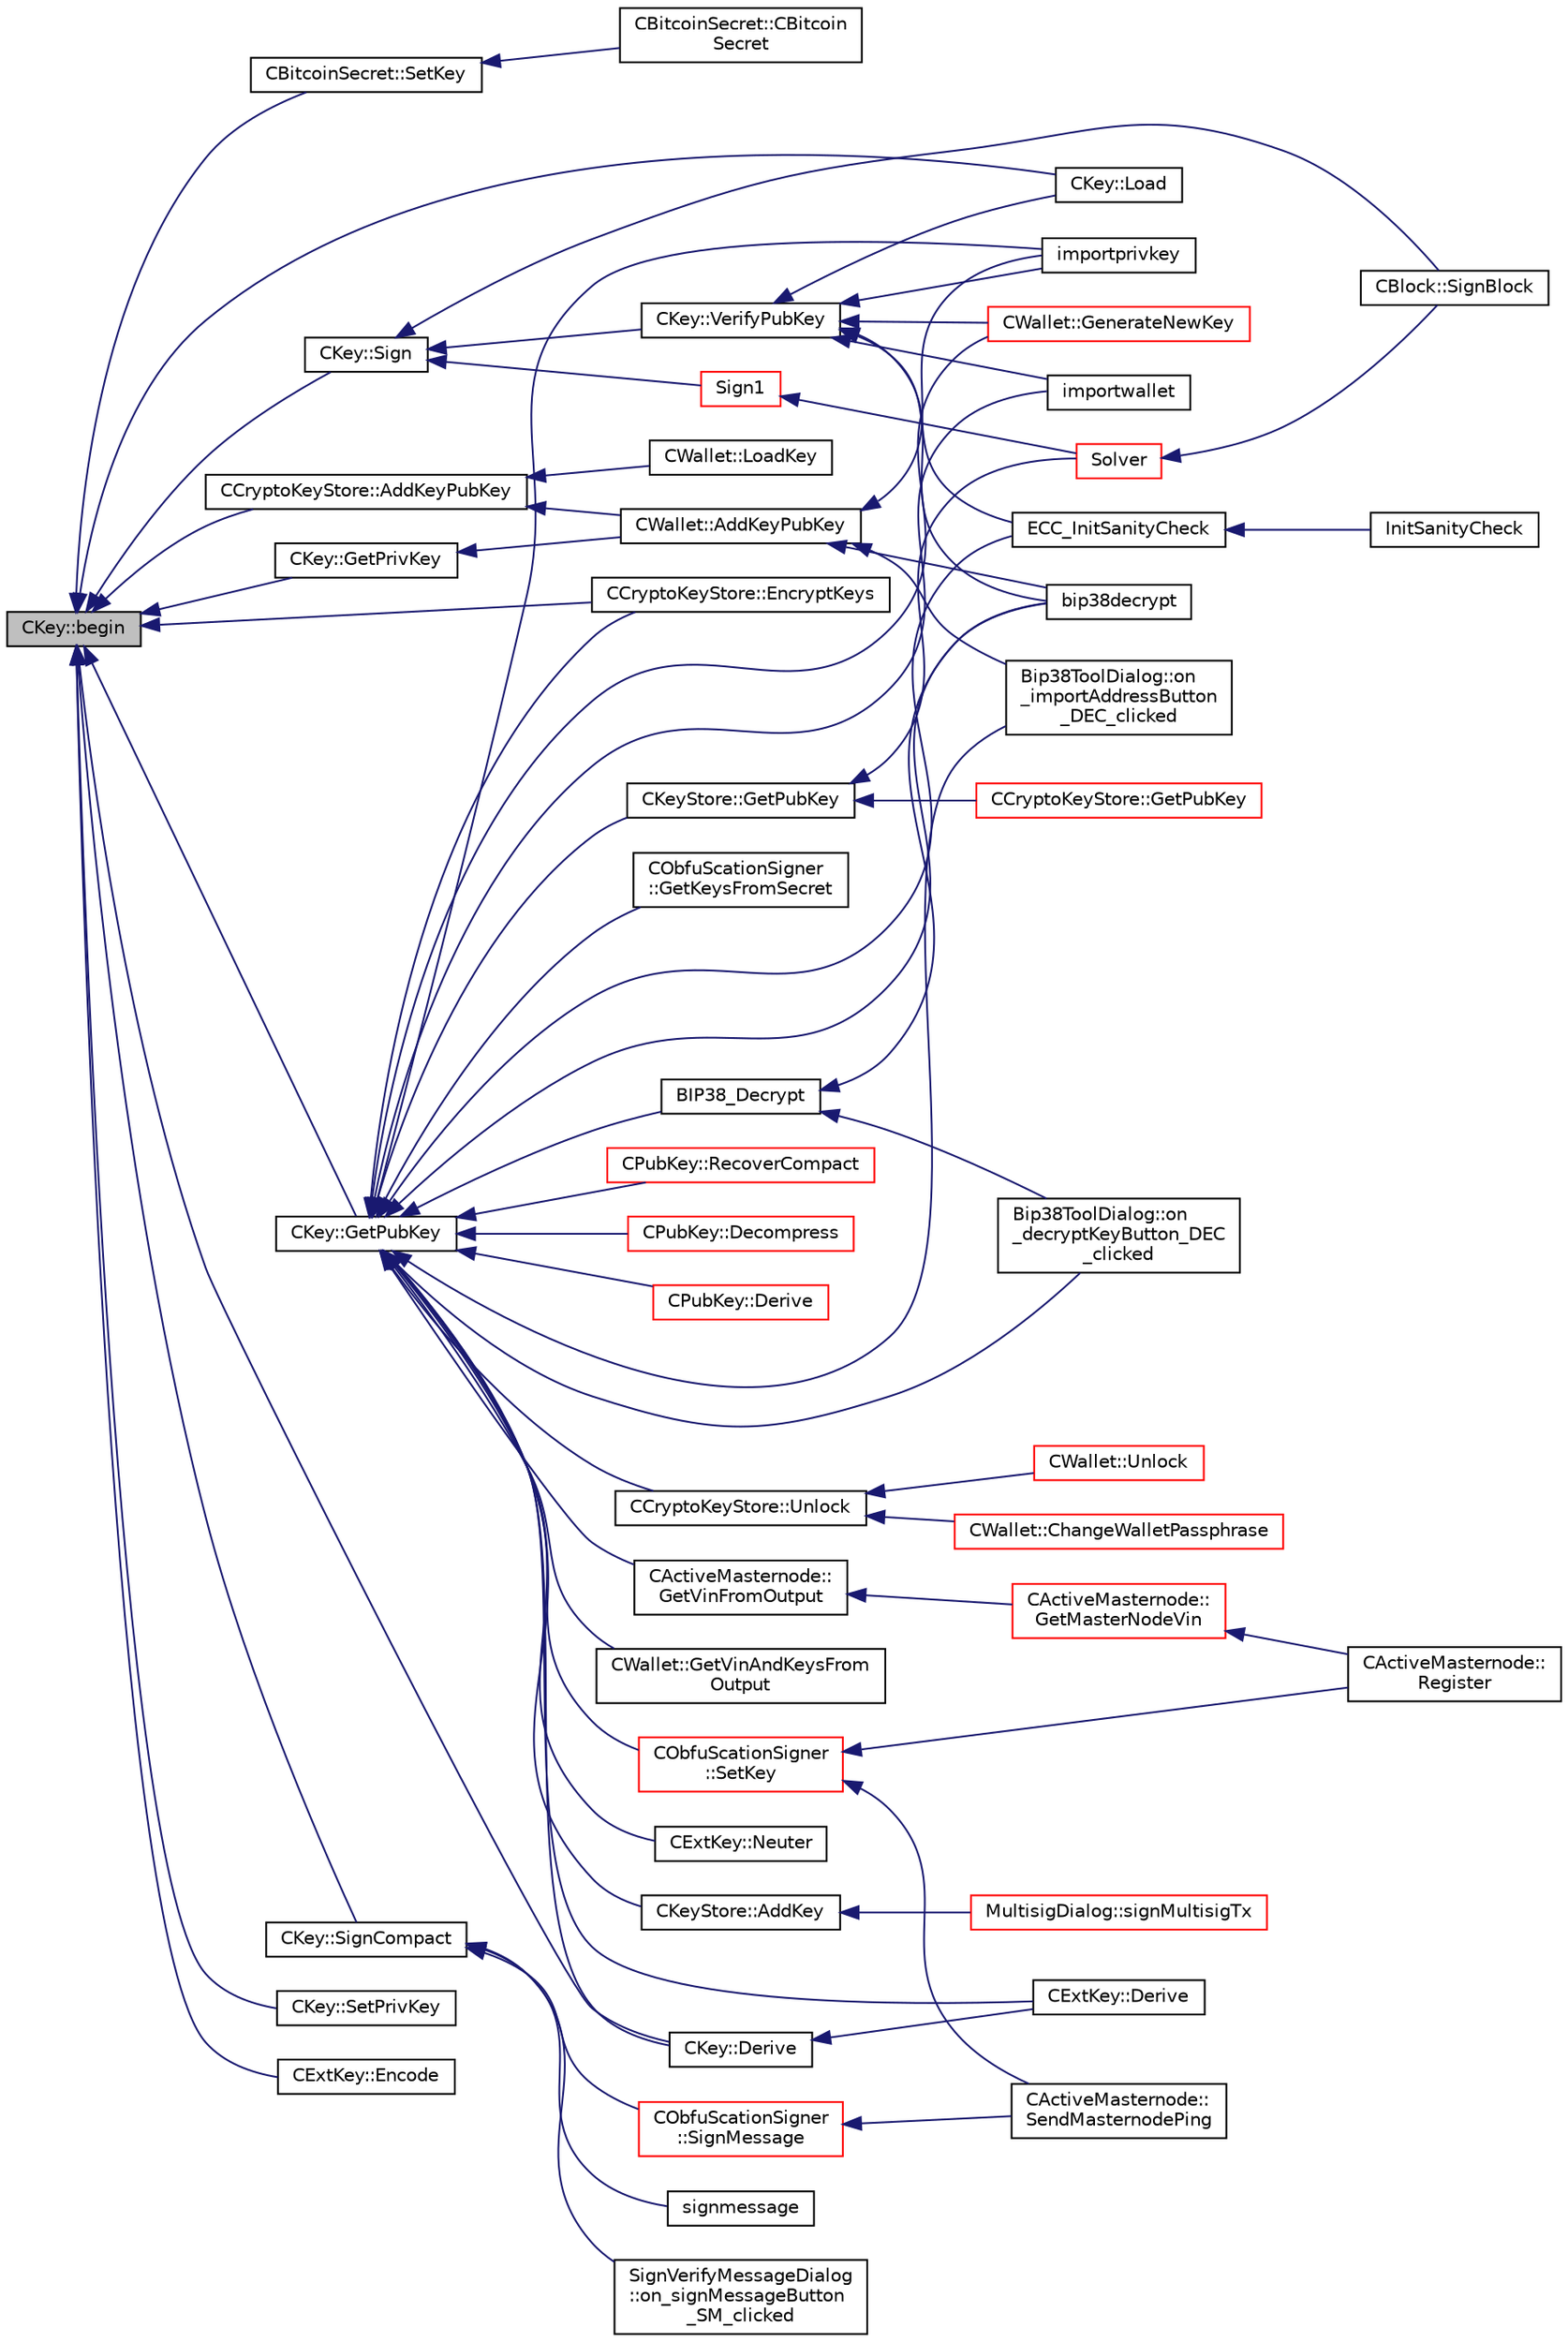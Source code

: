 digraph "CKey::begin"
{
  edge [fontname="Helvetica",fontsize="10",labelfontname="Helvetica",labelfontsize="10"];
  node [fontname="Helvetica",fontsize="10",shape=record];
  rankdir="LR";
  Node21 [label="CKey::begin",height=0.2,width=0.4,color="black", fillcolor="grey75", style="filled", fontcolor="black"];
  Node21 -> Node22 [dir="back",color="midnightblue",fontsize="10",style="solid",fontname="Helvetica"];
  Node22 [label="CBitcoinSecret::SetKey",height=0.2,width=0.4,color="black", fillcolor="white", style="filled",URL="$class_c_bitcoin_secret.html#a3629c0fce320664c3c07cb082939d6ec"];
  Node22 -> Node23 [dir="back",color="midnightblue",fontsize="10",style="solid",fontname="Helvetica"];
  Node23 [label="CBitcoinSecret::CBitcoin\lSecret",height=0.2,width=0.4,color="black", fillcolor="white", style="filled",URL="$class_c_bitcoin_secret.html#a0358baa459a1f22661b601d9d83eacf8"];
  Node21 -> Node24 [dir="back",color="midnightblue",fontsize="10",style="solid",fontname="Helvetica"];
  Node24 [label="CCryptoKeyStore::AddKeyPubKey",height=0.2,width=0.4,color="black", fillcolor="white", style="filled",URL="$class_c_crypto_key_store.html#a340109b8673267676a34664a76ed3274",tooltip="Add a key to the store. "];
  Node24 -> Node25 [dir="back",color="midnightblue",fontsize="10",style="solid",fontname="Helvetica"];
  Node25 [label="CWallet::AddKeyPubKey",height=0.2,width=0.4,color="black", fillcolor="white", style="filled",URL="$group__map_wallet.html#ga3240da36cd717146296969227a3e0bd5",tooltip="Adds a key to the store, and saves it to disk. "];
  Node25 -> Node26 [dir="back",color="midnightblue",fontsize="10",style="solid",fontname="Helvetica"];
  Node26 [label="Bip38ToolDialog::on\l_importAddressButton\l_DEC_clicked",height=0.2,width=0.4,color="black", fillcolor="white", style="filled",URL="$class_bip38_tool_dialog.html#a20a1363ad4ff8e241583b3ceb19379e6"];
  Node25 -> Node27 [dir="back",color="midnightblue",fontsize="10",style="solid",fontname="Helvetica"];
  Node27 [label="importprivkey",height=0.2,width=0.4,color="black", fillcolor="white", style="filled",URL="$rpcdump_8cpp.html#a3a6fdb974fce01220a895393d444e981"];
  Node25 -> Node28 [dir="back",color="midnightblue",fontsize="10",style="solid",fontname="Helvetica"];
  Node28 [label="bip38decrypt",height=0.2,width=0.4,color="black", fillcolor="white", style="filled",URL="$rpcdump_8cpp.html#a64a0e2e87f6d741efd662ac94080159d"];
  Node24 -> Node29 [dir="back",color="midnightblue",fontsize="10",style="solid",fontname="Helvetica"];
  Node29 [label="CWallet::LoadKey",height=0.2,width=0.4,color="black", fillcolor="white", style="filled",URL="$class_c_wallet.html#a439bab81d7989f91a4f0909960516eea",tooltip="Adds a key to the store, without saving it to disk (used by LoadWallet) "];
  Node21 -> Node30 [dir="back",color="midnightblue",fontsize="10",style="solid",fontname="Helvetica"];
  Node30 [label="CCryptoKeyStore::EncryptKeys",height=0.2,width=0.4,color="black", fillcolor="white", style="filled",URL="$class_c_crypto_key_store.html#a8c0f6b63fb04193df16243c4459b7c61",tooltip="will encrypt previously unencrypted keys "];
  Node21 -> Node31 [dir="back",color="midnightblue",fontsize="10",style="solid",fontname="Helvetica"];
  Node31 [label="CKey::SetPrivKey",height=0.2,width=0.4,color="black", fillcolor="white", style="filled",URL="$class_c_key.html#aa62c082c9037565fce02b457cc335e7b",tooltip="Initialize from a CPrivKey (serialized OpenSSL private key data). "];
  Node21 -> Node32 [dir="back",color="midnightblue",fontsize="10",style="solid",fontname="Helvetica"];
  Node32 [label="CKey::GetPrivKey",height=0.2,width=0.4,color="black", fillcolor="white", style="filled",URL="$class_c_key.html#a91b6ecf71cc16e0b05ce79ec9276e729",tooltip="Convert the private key to a CPrivKey (serialized OpenSSL private key data). "];
  Node32 -> Node25 [dir="back",color="midnightblue",fontsize="10",style="solid",fontname="Helvetica"];
  Node21 -> Node33 [dir="back",color="midnightblue",fontsize="10",style="solid",fontname="Helvetica"];
  Node33 [label="CKey::GetPubKey",height=0.2,width=0.4,color="black", fillcolor="white", style="filled",URL="$class_c_key.html#aa1085c59603a62db6ec776300f250337",tooltip="Compute the public key from a private key. "];
  Node33 -> Node34 [dir="back",color="midnightblue",fontsize="10",style="solid",fontname="Helvetica"];
  Node34 [label="CActiveMasternode::\lGetVinFromOutput",height=0.2,width=0.4,color="black", fillcolor="white", style="filled",URL="$class_c_active_masternode.html#abc2ae1e24001f80ace4bbea2b6453944"];
  Node34 -> Node35 [dir="back",color="midnightblue",fontsize="10",style="solid",fontname="Helvetica"];
  Node35 [label="CActiveMasternode::\lGetMasterNodeVin",height=0.2,width=0.4,color="red", fillcolor="white", style="filled",URL="$class_c_active_masternode.html#adc93036b86ee9ef6abe5e0b783a51283",tooltip="Get 10000 PIV input that can be used for the Masternode. "];
  Node35 -> Node36 [dir="back",color="midnightblue",fontsize="10",style="solid",fontname="Helvetica"];
  Node36 [label="CActiveMasternode::\lRegister",height=0.2,width=0.4,color="black", fillcolor="white", style="filled",URL="$class_c_active_masternode.html#a99e26870efec1ea98738cda1a5a85702",tooltip="Register remote Masternode. "];
  Node33 -> Node40 [dir="back",color="midnightblue",fontsize="10",style="solid",fontname="Helvetica"];
  Node40 [label="BIP38_Decrypt",height=0.2,width=0.4,color="black", fillcolor="white", style="filled",URL="$bip38_8h.html#a3a8abd78d8750c4c7622d7acd3815743"];
  Node40 -> Node41 [dir="back",color="midnightblue",fontsize="10",style="solid",fontname="Helvetica"];
  Node41 [label="Bip38ToolDialog::on\l_decryptKeyButton_DEC\l_clicked",height=0.2,width=0.4,color="black", fillcolor="white", style="filled",URL="$class_bip38_tool_dialog.html#a7675f3df0cc4dc22a100052a5b099191"];
  Node40 -> Node28 [dir="back",color="midnightblue",fontsize="10",style="solid",fontname="Helvetica"];
  Node33 -> Node42 [dir="back",color="midnightblue",fontsize="10",style="solid",fontname="Helvetica"];
  Node42 [label="CCryptoKeyStore::Unlock",height=0.2,width=0.4,color="black", fillcolor="white", style="filled",URL="$class_c_crypto_key_store.html#a81bd70e18aa75f566526620a74f9cd88"];
  Node42 -> Node43 [dir="back",color="midnightblue",fontsize="10",style="solid",fontname="Helvetica"];
  Node43 [label="CWallet::Unlock",height=0.2,width=0.4,color="red", fillcolor="white", style="filled",URL="$group__map_wallet.html#ga654ae5a3a7c4c7c7bfd271f108781b40"];
  Node42 -> Node69 [dir="back",color="midnightblue",fontsize="10",style="solid",fontname="Helvetica"];
  Node69 [label="CWallet::ChangeWalletPassphrase",height=0.2,width=0.4,color="red", fillcolor="white", style="filled",URL="$group__map_wallet.html#ga4abcec3066e7c462f4564c159fc15031"];
  Node33 -> Node30 [dir="back",color="midnightblue",fontsize="10",style="solid",fontname="Helvetica"];
  Node33 -> Node72 [dir="back",color="midnightblue",fontsize="10",style="solid",fontname="Helvetica"];
  Node72 [label="CKey::Derive",height=0.2,width=0.4,color="black", fillcolor="white", style="filled",URL="$class_c_key.html#a5166e6f49c17c3ad47ac0fa89305307b",tooltip="Derive BIP32 child key. "];
  Node72 -> Node73 [dir="back",color="midnightblue",fontsize="10",style="solid",fontname="Helvetica"];
  Node73 [label="CExtKey::Derive",height=0.2,width=0.4,color="black", fillcolor="white", style="filled",URL="$struct_c_ext_key.html#a589df63664c6d12bfe071b747a245b1d"];
  Node33 -> Node73 [dir="back",color="midnightblue",fontsize="10",style="solid",fontname="Helvetica"];
  Node33 -> Node74 [dir="back",color="midnightblue",fontsize="10",style="solid",fontname="Helvetica"];
  Node74 [label="CExtKey::Neuter",height=0.2,width=0.4,color="black", fillcolor="white", style="filled",URL="$struct_c_ext_key.html#a4ea6bbc6c9bda4f8d77cade114155569"];
  Node33 -> Node75 [dir="back",color="midnightblue",fontsize="10",style="solid",fontname="Helvetica"];
  Node75 [label="ECC_InitSanityCheck",height=0.2,width=0.4,color="black", fillcolor="white", style="filled",URL="$key_8h.html#a55cc40f04bf887c1000667caccb0684a",tooltip="Check that required EC support is available at runtime. "];
  Node75 -> Node76 [dir="back",color="midnightblue",fontsize="10",style="solid",fontname="Helvetica"];
  Node76 [label="InitSanityCheck",height=0.2,width=0.4,color="black", fillcolor="white", style="filled",URL="$init_8cpp.html#a878797b40fb8eb0d7f330a41d7742d11",tooltip="Sanity checks Ensure that DIVX is running in a usable environment with all necessary library support..."];
  Node33 -> Node77 [dir="back",color="midnightblue",fontsize="10",style="solid",fontname="Helvetica"];
  Node77 [label="CKeyStore::GetPubKey",height=0.2,width=0.4,color="black", fillcolor="white", style="filled",URL="$class_c_key_store.html#ab83687ea4c9df138b21f6ec3e9809f42"];
  Node77 -> Node78 [dir="back",color="midnightblue",fontsize="10",style="solid",fontname="Helvetica"];
  Node78 [label="CCryptoKeyStore::GetPubKey",height=0.2,width=0.4,color="red", fillcolor="white", style="filled",URL="$class_c_crypto_key_store.html#a20b474adfe6900bb36cd4fd6f9c31380"];
  Node77 -> Node123 [dir="back",color="midnightblue",fontsize="10",style="solid",fontname="Helvetica"];
  Node123 [label="Solver",height=0.2,width=0.4,color="red", fillcolor="white", style="filled",URL="$sign_8cpp.html#a8e31b29d5a654a570c493f7aa9c3abd9",tooltip="Sign scriptPubKey with private keys stored in keystore, given transaction hash and hash type..."];
  Node123 -> Node125 [dir="back",color="midnightblue",fontsize="10",style="solid",fontname="Helvetica"];
  Node125 [label="CBlock::SignBlock",height=0.2,width=0.4,color="black", fillcolor="white", style="filled",URL="$class_c_block.html#a9bb6e84becb89ae53a2251d28732420c"];
  Node33 -> Node133 [dir="back",color="midnightblue",fontsize="10",style="solid",fontname="Helvetica"];
  Node133 [label="CKeyStore::AddKey",height=0.2,width=0.4,color="black", fillcolor="white", style="filled",URL="$class_c_key_store.html#a0b4ca43724cfcc6e2ea70c0baa192750"];
  Node133 -> Node56 [dir="back",color="midnightblue",fontsize="10",style="solid",fontname="Helvetica"];
  Node56 [label="MultisigDialog::signMultisigTx",height=0.2,width=0.4,color="red", fillcolor="white", style="filled",URL="$class_multisig_dialog.html#accd639f522281361bdf409e88909eb98"];
  Node33 -> Node134 [dir="back",color="midnightblue",fontsize="10",style="solid",fontname="Helvetica"];
  Node134 [label="CObfuScationSigner\l::SetKey",height=0.2,width=0.4,color="red", fillcolor="white", style="filled",URL="$class_c_obfu_scation_signer.html#a4a12e41611db1b711d59ac4c3323dd36",tooltip="Set the private/public key values, returns true if successful. "];
  Node134 -> Node135 [dir="back",color="midnightblue",fontsize="10",style="solid",fontname="Helvetica"];
  Node135 [label="CActiveMasternode::\lSendMasternodePing",height=0.2,width=0.4,color="black", fillcolor="white", style="filled",URL="$class_c_active_masternode.html#ae30a82106f2c0b6875344e39e49393c2",tooltip="Ping Masternode. "];
  Node134 -> Node36 [dir="back",color="midnightblue",fontsize="10",style="solid",fontname="Helvetica"];
  Node33 -> Node155 [dir="back",color="midnightblue",fontsize="10",style="solid",fontname="Helvetica"];
  Node155 [label="CObfuScationSigner\l::GetKeysFromSecret",height=0.2,width=0.4,color="black", fillcolor="white", style="filled",URL="$class_c_obfu_scation_signer.html#a1e649a4b0bbeb5921ce2c37a240a98ae",tooltip="Set the private/public key values, returns true if successful. "];
  Node33 -> Node156 [dir="back",color="midnightblue",fontsize="10",style="solid",fontname="Helvetica"];
  Node156 [label="CPubKey::RecoverCompact",height=0.2,width=0.4,color="red", fillcolor="white", style="filled",URL="$class_c_pub_key.html#a169505e735a02db385486b0affeb565c",tooltip="Recover a public key from a compact signature. "];
  Node33 -> Node163 [dir="back",color="midnightblue",fontsize="10",style="solid",fontname="Helvetica"];
  Node163 [label="CPubKey::Decompress",height=0.2,width=0.4,color="red", fillcolor="white", style="filled",URL="$class_c_pub_key.html#a572689418fecf47b300a11519bc3da36",tooltip="Turn this public key into an uncompressed public key. "];
  Node33 -> Node166 [dir="back",color="midnightblue",fontsize="10",style="solid",fontname="Helvetica"];
  Node166 [label="CPubKey::Derive",height=0.2,width=0.4,color="red", fillcolor="white", style="filled",URL="$class_c_pub_key.html#a6e70269c1be731ace2fce8bfba9a0c36",tooltip="Derive BIP32 child pubkey. "];
  Node33 -> Node41 [dir="back",color="midnightblue",fontsize="10",style="solid",fontname="Helvetica"];
  Node33 -> Node26 [dir="back",color="midnightblue",fontsize="10",style="solid",fontname="Helvetica"];
  Node33 -> Node27 [dir="back",color="midnightblue",fontsize="10",style="solid",fontname="Helvetica"];
  Node33 -> Node168 [dir="back",color="midnightblue",fontsize="10",style="solid",fontname="Helvetica"];
  Node168 [label="importwallet",height=0.2,width=0.4,color="black", fillcolor="white", style="filled",URL="$rpcdump_8cpp.html#a2566d5c9dd1938b74e70398cdb3ac5c1"];
  Node33 -> Node28 [dir="back",color="midnightblue",fontsize="10",style="solid",fontname="Helvetica"];
  Node33 -> Node169 [dir="back",color="midnightblue",fontsize="10",style="solid",fontname="Helvetica"];
  Node169 [label="CWallet::GenerateNewKey",height=0.2,width=0.4,color="red", fillcolor="white", style="filled",URL="$group__map_wallet.html#ga061fe7f54f80ec40f856b3e6365c2f4a"];
  Node33 -> Node186 [dir="back",color="midnightblue",fontsize="10",style="solid",fontname="Helvetica"];
  Node186 [label="CWallet::GetVinAndKeysFrom\lOutput",height=0.2,width=0.4,color="black", fillcolor="white", style="filled",URL="$group__map_wallet.html#ga7621515b3195b8c8fb130c509725c9f2",tooltip="Extract txin information and keys from output. "];
  Node21 -> Node187 [dir="back",color="midnightblue",fontsize="10",style="solid",fontname="Helvetica"];
  Node187 [label="CKey::Sign",height=0.2,width=0.4,color="black", fillcolor="white", style="filled",URL="$class_c_key.html#aa9b184a4a71d3e1a40aab360cf68e86c",tooltip="Create a DER-serialized signature. "];
  Node187 -> Node188 [dir="back",color="midnightblue",fontsize="10",style="solid",fontname="Helvetica"];
  Node188 [label="CKey::VerifyPubKey",height=0.2,width=0.4,color="black", fillcolor="white", style="filled",URL="$class_c_key.html#ac53425b8d0f89067bce781c485101b20",tooltip="Verify thoroughly whether a private key and a public key match. "];
  Node188 -> Node189 [dir="back",color="midnightblue",fontsize="10",style="solid",fontname="Helvetica"];
  Node189 [label="CKey::Load",height=0.2,width=0.4,color="black", fillcolor="white", style="filled",URL="$class_c_key.html#a141751588f8bfe5f1b6fc27f4e64b63f",tooltip="Load private key and check that public key matches. "];
  Node188 -> Node75 [dir="back",color="midnightblue",fontsize="10",style="solid",fontname="Helvetica"];
  Node188 -> Node27 [dir="back",color="midnightblue",fontsize="10",style="solid",fontname="Helvetica"];
  Node188 -> Node168 [dir="back",color="midnightblue",fontsize="10",style="solid",fontname="Helvetica"];
  Node188 -> Node28 [dir="back",color="midnightblue",fontsize="10",style="solid",fontname="Helvetica"];
  Node188 -> Node169 [dir="back",color="midnightblue",fontsize="10",style="solid",fontname="Helvetica"];
  Node187 -> Node125 [dir="back",color="midnightblue",fontsize="10",style="solid",fontname="Helvetica"];
  Node187 -> Node190 [dir="back",color="midnightblue",fontsize="10",style="solid",fontname="Helvetica"];
  Node190 [label="Sign1",height=0.2,width=0.4,color="red", fillcolor="white", style="filled",URL="$sign_8h.html#a69a9e5f9a88e729142cf556292154f2f"];
  Node190 -> Node123 [dir="back",color="midnightblue",fontsize="10",style="solid",fontname="Helvetica"];
  Node21 -> Node192 [dir="back",color="midnightblue",fontsize="10",style="solid",fontname="Helvetica"];
  Node192 [label="CKey::SignCompact",height=0.2,width=0.4,color="black", fillcolor="white", style="filled",URL="$class_c_key.html#afe77d80889aa68e92e6882e75424cfb8",tooltip="Create a compact signature (65 bytes), which allows reconstructing the used public key..."];
  Node192 -> Node193 [dir="back",color="midnightblue",fontsize="10",style="solid",fontname="Helvetica"];
  Node193 [label="CObfuScationSigner\l::SignMessage",height=0.2,width=0.4,color="red", fillcolor="white", style="filled",URL="$class_c_obfu_scation_signer.html#a004eab16d18045b42d51037eab817585",tooltip="Sign the message, returns true if successful. "];
  Node193 -> Node135 [dir="back",color="midnightblue",fontsize="10",style="solid",fontname="Helvetica"];
  Node192 -> Node63 [dir="back",color="midnightblue",fontsize="10",style="solid",fontname="Helvetica"];
  Node63 [label="SignVerifyMessageDialog\l::on_signMessageButton\l_SM_clicked",height=0.2,width=0.4,color="black", fillcolor="white", style="filled",URL="$class_sign_verify_message_dialog.html#a2ef91b4ace68d63ab1c1d3cc6c13b5f9"];
  Node192 -> Node201 [dir="back",color="midnightblue",fontsize="10",style="solid",fontname="Helvetica"];
  Node201 [label="signmessage",height=0.2,width=0.4,color="black", fillcolor="white", style="filled",URL="$rpcwallet_8cpp.html#a315b42a2c859c4b50a54c1b05984928c"];
  Node21 -> Node189 [dir="back",color="midnightblue",fontsize="10",style="solid",fontname="Helvetica"];
  Node21 -> Node72 [dir="back",color="midnightblue",fontsize="10",style="solid",fontname="Helvetica"];
  Node21 -> Node202 [dir="back",color="midnightblue",fontsize="10",style="solid",fontname="Helvetica"];
  Node202 [label="CExtKey::Encode",height=0.2,width=0.4,color="black", fillcolor="white", style="filled",URL="$struct_c_ext_key.html#a4f68dfccef42685d954d3fb22fd6c67c"];
}
